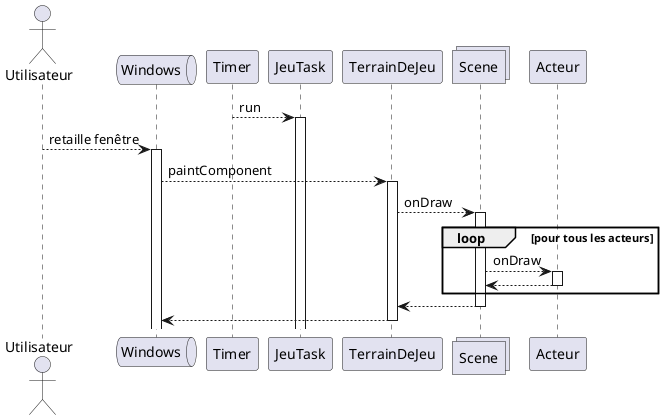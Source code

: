 @startuml
actor Utilisateur as utilisateur
queue Windows as windows
participant Timer as timer
participant JeuTask as jeutask
participant TerrainDeJeu as terrain_de_jeu
collections Scene as laScene
participant Acteur as acteur

timer --> jeutask: run
activate jeutask

utilisateur --> windows: retaille fenêtre
activate windows

windows --> terrain_de_jeu: paintComponent
activate terrain_de_jeu

terrain_de_jeu --> laScene: onDraw
activate laScene

loop pour tous les acteurs
    laScene --> acteur: onDraw
    activate acteur

    acteur --> laScene
    deactivate acteur
end

laScene --> terrain_de_jeu
deactivate laScene

terrain_de_jeu --> windows
deactivate terrain_de_jeu

@endum